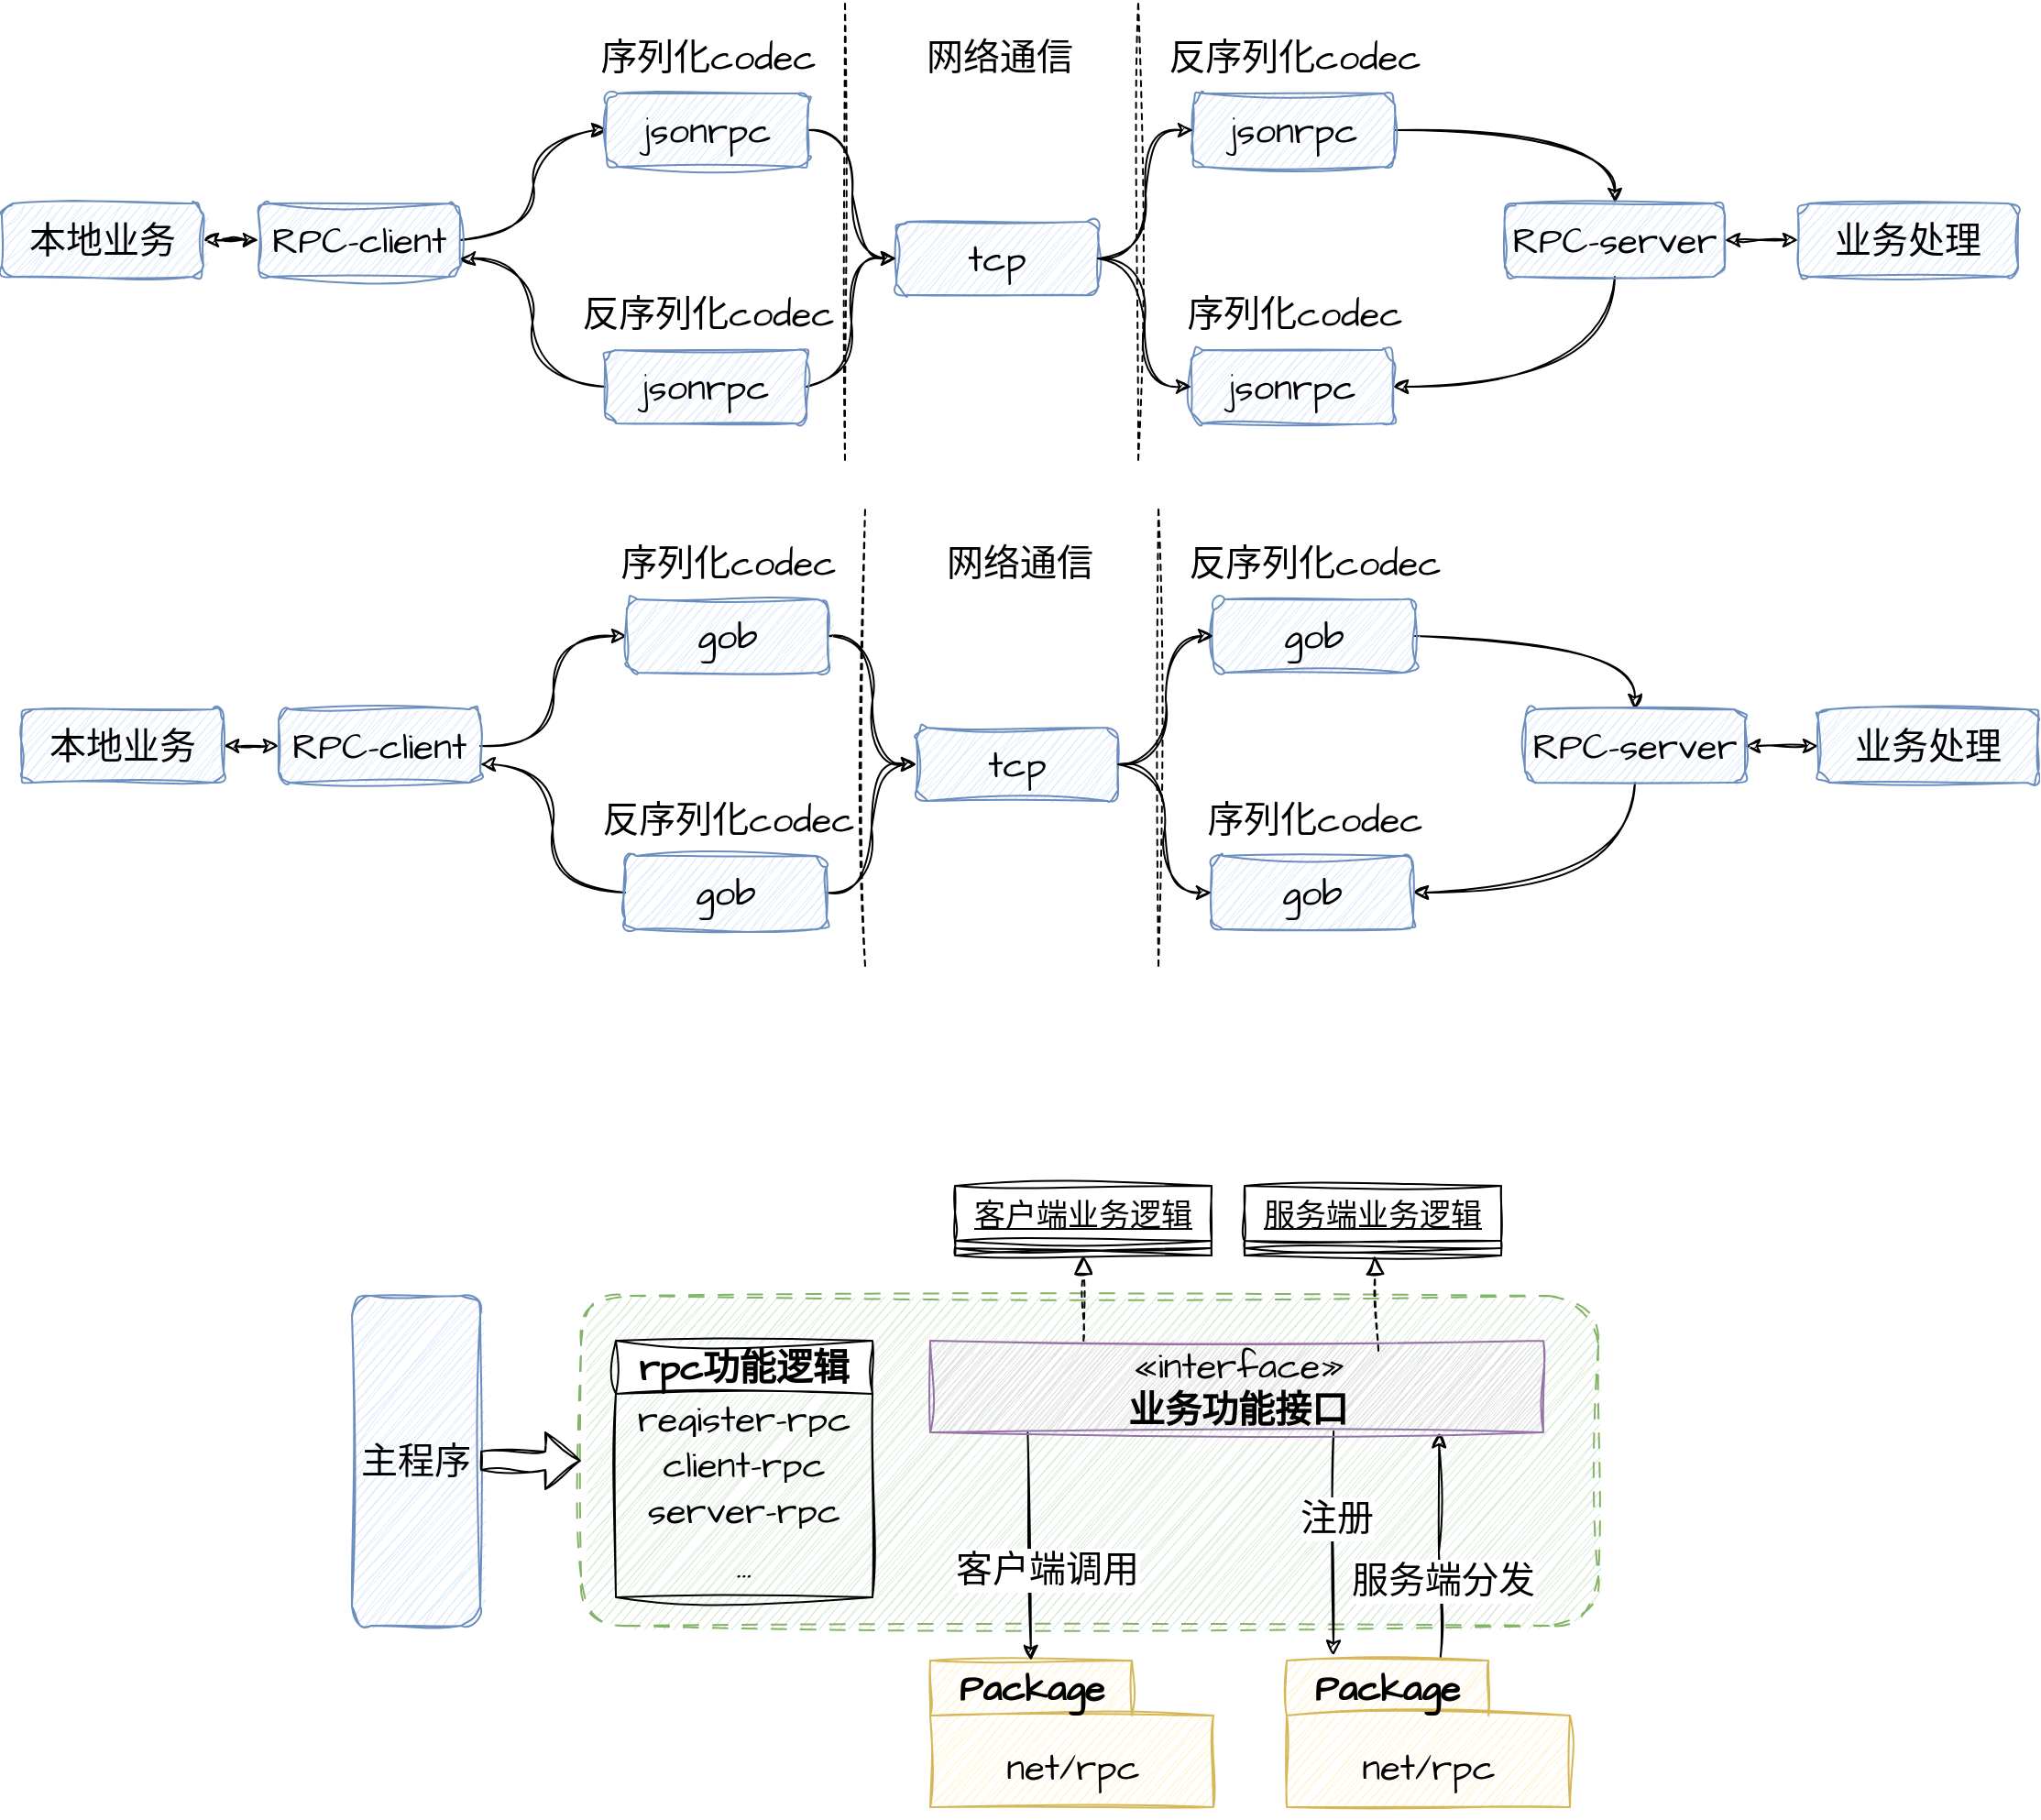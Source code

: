 <mxfile version="21.2.9" type="github">
  <diagram name="第 1 页" id="6WliwGAg-p7XzSmV7Ei2">
    <mxGraphModel dx="954" dy="1916" grid="0" gridSize="10" guides="1" tooltips="1" connect="1" arrows="1" fold="1" page="1" pageScale="1" pageWidth="827" pageHeight="1169" math="0" shadow="0">
      <root>
        <mxCell id="0" />
        <mxCell id="1" parent="0" />
        <mxCell id="FXFVnluip6qXLuJPzOiz-70" value="" style="rounded=1;whiteSpace=wrap;html=1;sketch=1;hachureGap=4;jiggle=2;curveFitting=1;fontFamily=Architects Daughter;fontSource=https%3A%2F%2Ffonts.googleapis.com%2Fcss%3Ffamily%3DArchitects%2BDaughter;fontSize=20;dashed=1;dashPattern=8 8;fillColor=#d5e8d4;strokeColor=#82b366;" vertex="1" parent="1">
          <mxGeometry x="325" y="510" width="555" height="180" as="geometry" />
        </mxCell>
        <mxCell id="FXFVnluip6qXLuJPzOiz-6" style="edgeStyle=orthogonalEdgeStyle;rounded=0;sketch=1;hachureGap=4;jiggle=2;curveFitting=1;orthogonalLoop=1;jettySize=auto;html=1;exitX=1;exitY=0.5;exitDx=0;exitDy=0;entryX=0;entryY=0.5;entryDx=0;entryDy=0;fontFamily=Architects Daughter;fontSource=https%3A%2F%2Ffonts.googleapis.com%2Fcss%3Ffamily%3DArchitects%2BDaughter;fontSize=16;curved=1;" edge="1" parent="1" source="FXFVnluip6qXLuJPzOiz-1" target="FXFVnluip6qXLuJPzOiz-2">
          <mxGeometry relative="1" as="geometry" />
        </mxCell>
        <mxCell id="FXFVnluip6qXLuJPzOiz-32" value="" style="edgeStyle=orthogonalEdgeStyle;rounded=0;sketch=1;hachureGap=4;jiggle=2;curveFitting=1;orthogonalLoop=1;jettySize=auto;html=1;fontFamily=Architects Daughter;fontSource=https%3A%2F%2Ffonts.googleapis.com%2Fcss%3Ffamily%3DArchitects%2BDaughter;fontSize=16;startArrow=classic;startFill=1;" edge="1" parent="1" source="FXFVnluip6qXLuJPzOiz-1" target="FXFVnluip6qXLuJPzOiz-31">
          <mxGeometry relative="1" as="geometry" />
        </mxCell>
        <mxCell id="FXFVnluip6qXLuJPzOiz-1" value="RPC-client" style="rounded=1;whiteSpace=wrap;html=1;sketch=1;hachureGap=4;jiggle=2;curveFitting=1;fontFamily=Architects Daughter;fontSource=https%3A%2F%2Ffonts.googleapis.com%2Fcss%3Ffamily%3DArchitects%2BDaughter;fontSize=20;fillColor=#dae8fc;strokeColor=#6c8ebf;" vertex="1" parent="1">
          <mxGeometry x="160" y="190" width="110" height="40" as="geometry" />
        </mxCell>
        <mxCell id="FXFVnluip6qXLuJPzOiz-7" style="edgeStyle=orthogonalEdgeStyle;rounded=0;sketch=1;hachureGap=4;jiggle=2;curveFitting=1;orthogonalLoop=1;jettySize=auto;html=1;exitX=1;exitY=0.5;exitDx=0;exitDy=0;entryX=0;entryY=0.5;entryDx=0;entryDy=0;fontFamily=Architects Daughter;fontSource=https%3A%2F%2Ffonts.googleapis.com%2Fcss%3Ffamily%3DArchitects%2BDaughter;fontSize=16;curved=1;" edge="1" parent="1" source="FXFVnluip6qXLuJPzOiz-2" target="FXFVnluip6qXLuJPzOiz-5">
          <mxGeometry relative="1" as="geometry" />
        </mxCell>
        <mxCell id="FXFVnluip6qXLuJPzOiz-2" value="gob" style="rounded=1;whiteSpace=wrap;html=1;sketch=1;hachureGap=4;jiggle=2;curveFitting=1;fontFamily=Architects Daughter;fontSource=https%3A%2F%2Ffonts.googleapis.com%2Fcss%3Ffamily%3DArchitects%2BDaughter;fontSize=20;fillColor=#dae8fc;strokeColor=#6c8ebf;" vertex="1" parent="1">
          <mxGeometry x="350" y="130" width="110" height="40" as="geometry" />
        </mxCell>
        <mxCell id="FXFVnluip6qXLuJPzOiz-9" style="edgeStyle=orthogonalEdgeStyle;rounded=0;sketch=1;hachureGap=4;jiggle=2;curveFitting=1;orthogonalLoop=1;jettySize=auto;html=1;exitX=1;exitY=0.5;exitDx=0;exitDy=0;fontFamily=Architects Daughter;fontSource=https%3A%2F%2Ffonts.googleapis.com%2Fcss%3Ffamily%3DArchitects%2BDaughter;fontSize=16;curved=1;" edge="1" parent="1" source="FXFVnluip6qXLuJPzOiz-3" target="FXFVnluip6qXLuJPzOiz-4">
          <mxGeometry relative="1" as="geometry" />
        </mxCell>
        <mxCell id="FXFVnluip6qXLuJPzOiz-3" value="gob" style="rounded=1;whiteSpace=wrap;html=1;sketch=1;hachureGap=4;jiggle=2;curveFitting=1;fontFamily=Architects Daughter;fontSource=https%3A%2F%2Ffonts.googleapis.com%2Fcss%3Ffamily%3DArchitects%2BDaughter;fontSize=20;fillColor=#dae8fc;strokeColor=#6c8ebf;" vertex="1" parent="1">
          <mxGeometry x="670" y="130" width="110" height="40" as="geometry" />
        </mxCell>
        <mxCell id="FXFVnluip6qXLuJPzOiz-25" style="edgeStyle=orthogonalEdgeStyle;rounded=0;sketch=1;hachureGap=4;jiggle=2;curveFitting=1;orthogonalLoop=1;jettySize=auto;html=1;entryX=1;entryY=0.5;entryDx=0;entryDy=0;fontFamily=Architects Daughter;fontSource=https%3A%2F%2Ffonts.googleapis.com%2Fcss%3Ffamily%3DArchitects%2BDaughter;fontSize=16;curved=1;exitX=0.5;exitY=1;exitDx=0;exitDy=0;" edge="1" parent="1" source="FXFVnluip6qXLuJPzOiz-4" target="FXFVnluip6qXLuJPzOiz-22">
          <mxGeometry relative="1" as="geometry" />
        </mxCell>
        <mxCell id="FXFVnluip6qXLuJPzOiz-30" value="" style="edgeStyle=orthogonalEdgeStyle;rounded=0;sketch=1;hachureGap=4;jiggle=2;curveFitting=1;orthogonalLoop=1;jettySize=auto;html=1;fontFamily=Architects Daughter;fontSource=https%3A%2F%2Ffonts.googleapis.com%2Fcss%3Ffamily%3DArchitects%2BDaughter;fontSize=16;startArrow=classic;startFill=1;" edge="1" parent="1" source="FXFVnluip6qXLuJPzOiz-4" target="FXFVnluip6qXLuJPzOiz-29">
          <mxGeometry relative="1" as="geometry" />
        </mxCell>
        <mxCell id="FXFVnluip6qXLuJPzOiz-4" value="RPC-server" style="rounded=1;whiteSpace=wrap;html=1;sketch=1;hachureGap=4;jiggle=2;curveFitting=1;fontFamily=Architects Daughter;fontSource=https%3A%2F%2Ffonts.googleapis.com%2Fcss%3Ffamily%3DArchitects%2BDaughter;fontSize=20;fillColor=#dae8fc;strokeColor=#6c8ebf;" vertex="1" parent="1">
          <mxGeometry x="840" y="190" width="120" height="40" as="geometry" />
        </mxCell>
        <mxCell id="FXFVnluip6qXLuJPzOiz-8" style="edgeStyle=orthogonalEdgeStyle;rounded=0;sketch=1;hachureGap=4;jiggle=2;curveFitting=1;orthogonalLoop=1;jettySize=auto;html=1;exitX=1;exitY=0.5;exitDx=0;exitDy=0;fontFamily=Architects Daughter;fontSource=https%3A%2F%2Ffonts.googleapis.com%2Fcss%3Ffamily%3DArchitects%2BDaughter;fontSize=16;curved=1;entryX=0;entryY=0.5;entryDx=0;entryDy=0;" edge="1" parent="1" source="FXFVnluip6qXLuJPzOiz-5" target="FXFVnluip6qXLuJPzOiz-3">
          <mxGeometry relative="1" as="geometry" />
        </mxCell>
        <mxCell id="FXFVnluip6qXLuJPzOiz-5" value="tcp" style="rounded=1;whiteSpace=wrap;html=1;sketch=1;hachureGap=4;jiggle=2;curveFitting=1;fontFamily=Architects Daughter;fontSource=https%3A%2F%2Ffonts.googleapis.com%2Fcss%3Ffamily%3DArchitects%2BDaughter;fontSize=20;fillColor=#dae8fc;strokeColor=#6c8ebf;" vertex="1" parent="1">
          <mxGeometry x="508" y="200" width="110" height="40" as="geometry" />
        </mxCell>
        <mxCell id="FXFVnluip6qXLuJPzOiz-11" value="序列化codec" style="text;html=1;align=center;verticalAlign=middle;resizable=0;points=[];autosize=1;strokeColor=none;fillColor=none;fontSize=20;fontFamily=Architects Daughter;" vertex="1" parent="1">
          <mxGeometry x="335" y="90" width="140" height="40" as="geometry" />
        </mxCell>
        <mxCell id="FXFVnluip6qXLuJPzOiz-12" value="网络通信" style="text;html=1;align=center;verticalAlign=middle;resizable=0;points=[];autosize=1;strokeColor=none;fillColor=none;fontSize=20;fontFamily=Architects Daughter;" vertex="1" parent="1">
          <mxGeometry x="514" y="90" width="100" height="40" as="geometry" />
        </mxCell>
        <mxCell id="FXFVnluip6qXLuJPzOiz-13" value="反序列化codec" style="text;html=1;align=center;verticalAlign=middle;resizable=0;points=[];autosize=1;strokeColor=none;fillColor=none;fontSize=20;fontFamily=Architects Daughter;" vertex="1" parent="1">
          <mxGeometry x="645" y="90" width="160" height="40" as="geometry" />
        </mxCell>
        <mxCell id="FXFVnluip6qXLuJPzOiz-18" value="" style="endArrow=none;dashed=1;html=1;rounded=0;sketch=1;hachureGap=4;jiggle=2;curveFitting=1;fontFamily=Architects Daughter;fontSource=https%3A%2F%2Ffonts.googleapis.com%2Fcss%3Ffamily%3DArchitects%2BDaughter;fontSize=16;" edge="1" parent="1">
          <mxGeometry width="50" height="50" relative="1" as="geometry">
            <mxPoint x="480" y="330" as="sourcePoint" />
            <mxPoint x="480" y="80" as="targetPoint" />
          </mxGeometry>
        </mxCell>
        <mxCell id="FXFVnluip6qXLuJPzOiz-19" value="" style="endArrow=none;dashed=1;html=1;rounded=0;sketch=1;hachureGap=4;jiggle=2;curveFitting=1;fontFamily=Architects Daughter;fontSource=https%3A%2F%2Ffonts.googleapis.com%2Fcss%3Ffamily%3DArchitects%2BDaughter;fontSize=16;" edge="1" parent="1">
          <mxGeometry width="50" height="50" relative="1" as="geometry">
            <mxPoint x="640" y="330" as="sourcePoint" />
            <mxPoint x="640" y="80" as="targetPoint" />
          </mxGeometry>
        </mxCell>
        <mxCell id="FXFVnluip6qXLuJPzOiz-20" style="edgeStyle=orthogonalEdgeStyle;rounded=0;sketch=1;hachureGap=4;jiggle=2;curveFitting=1;orthogonalLoop=1;jettySize=auto;html=1;exitX=1;exitY=0.5;exitDx=0;exitDy=0;entryX=0;entryY=0.5;entryDx=0;entryDy=0;fontFamily=Architects Daughter;fontSource=https%3A%2F%2Ffonts.googleapis.com%2Fcss%3Ffamily%3DArchitects%2BDaughter;fontSize=16;curved=1;" edge="1" parent="1" source="FXFVnluip6qXLuJPzOiz-21" target="FXFVnluip6qXLuJPzOiz-5">
          <mxGeometry relative="1" as="geometry">
            <mxPoint x="508" y="290.0" as="targetPoint" />
          </mxGeometry>
        </mxCell>
        <mxCell id="FXFVnluip6qXLuJPzOiz-26" style="edgeStyle=orthogonalEdgeStyle;rounded=0;sketch=1;hachureGap=4;jiggle=2;curveFitting=1;orthogonalLoop=1;jettySize=auto;html=1;exitX=0;exitY=0.5;exitDx=0;exitDy=0;entryX=1;entryY=0.75;entryDx=0;entryDy=0;fontFamily=Architects Daughter;fontSource=https%3A%2F%2Ffonts.googleapis.com%2Fcss%3Ffamily%3DArchitects%2BDaughter;fontSize=16;curved=1;" edge="1" parent="1" source="FXFVnluip6qXLuJPzOiz-21" target="FXFVnluip6qXLuJPzOiz-1">
          <mxGeometry relative="1" as="geometry" />
        </mxCell>
        <mxCell id="FXFVnluip6qXLuJPzOiz-21" value="gob" style="rounded=1;whiteSpace=wrap;html=1;sketch=1;hachureGap=4;jiggle=2;curveFitting=1;fontFamily=Architects Daughter;fontSource=https%3A%2F%2Ffonts.googleapis.com%2Fcss%3Ffamily%3DArchitects%2BDaughter;fontSize=20;fillColor=#dae8fc;strokeColor=#6c8ebf;" vertex="1" parent="1">
          <mxGeometry x="349" y="270" width="110" height="40" as="geometry" />
        </mxCell>
        <mxCell id="FXFVnluip6qXLuJPzOiz-22" value="gob" style="rounded=1;whiteSpace=wrap;html=1;sketch=1;hachureGap=4;jiggle=2;curveFitting=1;fontFamily=Architects Daughter;fontSource=https%3A%2F%2Ffonts.googleapis.com%2Fcss%3Ffamily%3DArchitects%2BDaughter;fontSize=20;fillColor=#dae8fc;strokeColor=#6c8ebf;" vertex="1" parent="1">
          <mxGeometry x="669" y="270" width="110" height="40" as="geometry" />
        </mxCell>
        <mxCell id="FXFVnluip6qXLuJPzOiz-23" style="edgeStyle=orthogonalEdgeStyle;rounded=0;sketch=1;hachureGap=4;jiggle=2;curveFitting=1;orthogonalLoop=1;jettySize=auto;html=1;exitX=1;exitY=0.5;exitDx=0;exitDy=0;fontFamily=Architects Daughter;fontSource=https%3A%2F%2Ffonts.googleapis.com%2Fcss%3Ffamily%3DArchitects%2BDaughter;fontSize=16;curved=1;entryX=0;entryY=0.5;entryDx=0;entryDy=0;" edge="1" parent="1" source="FXFVnluip6qXLuJPzOiz-5" target="FXFVnluip6qXLuJPzOiz-22">
          <mxGeometry relative="1" as="geometry">
            <mxPoint x="618.0" y="290.0" as="sourcePoint" />
          </mxGeometry>
        </mxCell>
        <mxCell id="FXFVnluip6qXLuJPzOiz-27" value="反序列化codec" style="text;html=1;align=center;verticalAlign=middle;resizable=0;points=[];autosize=1;strokeColor=none;fillColor=none;fontSize=20;fontFamily=Architects Daughter;" vertex="1" parent="1">
          <mxGeometry x="325" y="230" width="160" height="40" as="geometry" />
        </mxCell>
        <mxCell id="FXFVnluip6qXLuJPzOiz-28" value="序列化codec" style="text;html=1;align=center;verticalAlign=middle;resizable=0;points=[];autosize=1;strokeColor=none;fillColor=none;fontSize=20;fontFamily=Architects Daughter;" vertex="1" parent="1">
          <mxGeometry x="655" y="230" width="140" height="40" as="geometry" />
        </mxCell>
        <mxCell id="FXFVnluip6qXLuJPzOiz-29" value="业务处理" style="rounded=1;whiteSpace=wrap;html=1;sketch=1;hachureGap=4;jiggle=2;curveFitting=1;fontFamily=Architects Daughter;fontSource=https%3A%2F%2Ffonts.googleapis.com%2Fcss%3Ffamily%3DArchitects%2BDaughter;fontSize=20;fillColor=#dae8fc;strokeColor=#6c8ebf;" vertex="1" parent="1">
          <mxGeometry x="1000" y="190" width="120" height="40" as="geometry" />
        </mxCell>
        <mxCell id="FXFVnluip6qXLuJPzOiz-31" value="本地业务" style="rounded=1;whiteSpace=wrap;html=1;sketch=1;hachureGap=4;jiggle=2;curveFitting=1;fontFamily=Architects Daughter;fontSource=https%3A%2F%2Ffonts.googleapis.com%2Fcss%3Ffamily%3DArchitects%2BDaughter;fontSize=20;fillColor=#dae8fc;strokeColor=#6c8ebf;" vertex="1" parent="1">
          <mxGeometry x="20" y="190" width="110" height="40" as="geometry" />
        </mxCell>
        <mxCell id="FXFVnluip6qXLuJPzOiz-33" value="" style="endArrow=block;startArrow=none;endFill=0;startFill=0;endSize=8;html=1;verticalAlign=bottom;dashed=1;labelBackgroundColor=none;rounded=0;sketch=1;hachureGap=4;jiggle=2;curveFitting=1;fontFamily=Architects Daughter;fontSource=https%3A%2F%2Ffonts.googleapis.com%2Fcss%3Ffamily%3DArchitects%2BDaughter;fontSize=16;exitX=0.25;exitY=0;exitDx=0;exitDy=0;" edge="1" parent="1" source="FXFVnluip6qXLuJPzOiz-42" target="FXFVnluip6qXLuJPzOiz-43">
          <mxGeometry width="160" relative="1" as="geometry">
            <mxPoint x="120" y="410" as="sourcePoint" />
            <mxPoint x="601.133" y="500" as="targetPoint" />
          </mxGeometry>
        </mxCell>
        <mxCell id="FXFVnluip6qXLuJPzOiz-64" style="rounded=0;sketch=1;hachureGap=4;jiggle=2;curveFitting=1;orthogonalLoop=1;jettySize=auto;html=1;exitX=0.543;exitY=-0.025;exitDx=0;exitDy=0;exitPerimeter=0;entryX=0.83;entryY=1.003;entryDx=0;entryDy=0;fontFamily=Architects Daughter;fontSource=https%3A%2F%2Ffonts.googleapis.com%2Fcss%3Ffamily%3DArchitects%2BDaughter;fontSize=16;entryPerimeter=0;" edge="1" parent="1" source="FXFVnluip6qXLuJPzOiz-66" target="FXFVnluip6qXLuJPzOiz-42">
          <mxGeometry relative="1" as="geometry">
            <Array as="points">
              <mxPoint x="793" y="650" />
            </Array>
          </mxGeometry>
        </mxCell>
        <mxCell id="FXFVnluip6qXLuJPzOiz-65" value="服务端分发" style="edgeLabel;html=1;align=center;verticalAlign=middle;resizable=0;points=[];fontSize=20;fontFamily=Architects Daughter;" vertex="1" connectable="0" parent="FXFVnluip6qXLuJPzOiz-64">
          <mxGeometry x="0.138" relative="1" as="geometry">
            <mxPoint x="2" y="27" as="offset" />
          </mxGeometry>
        </mxCell>
        <mxCell id="FXFVnluip6qXLuJPzOiz-36" value="Package" style="shape=folder;fontStyle=1;tabWidth=110;tabHeight=30;tabPosition=left;html=1;boundedLbl=1;labelInHeader=1;container=1;collapsible=0;whiteSpace=wrap;sketch=1;hachureGap=4;jiggle=2;curveFitting=1;fontFamily=Architects Daughter;fontSource=https%3A%2F%2Ffonts.googleapis.com%2Fcss%3Ffamily%3DArchitects%2BDaughter;fontSize=20;fillColor=#fff2cc;strokeColor=#d6b656;" vertex="1" parent="1">
          <mxGeometry x="515.5" y="709" width="154.5" height="80" as="geometry" />
        </mxCell>
        <mxCell id="FXFVnluip6qXLuJPzOiz-37" value="net/rpc" style="html=1;strokeColor=none;resizeWidth=1;resizeHeight=1;fillColor=none;part=1;connectable=0;allowArrows=0;deletable=0;whiteSpace=wrap;sketch=1;hachureGap=4;jiggle=2;curveFitting=1;fontFamily=Architects Daughter;fontSource=https%3A%2F%2Ffonts.googleapis.com%2Fcss%3Ffamily%3DArchitects%2BDaughter;fontSize=20;" vertex="1" parent="FXFVnluip6qXLuJPzOiz-36">
          <mxGeometry width="154.5" height="56" relative="1" as="geometry">
            <mxPoint y="30" as="offset" />
          </mxGeometry>
        </mxCell>
        <mxCell id="FXFVnluip6qXLuJPzOiz-59" style="rounded=0;sketch=1;hachureGap=4;jiggle=2;curveFitting=1;orthogonalLoop=1;jettySize=auto;html=1;exitX=0.658;exitY=0.987;exitDx=0;exitDy=0;fontFamily=Architects Daughter;fontSource=https%3A%2F%2Ffonts.googleapis.com%2Fcss%3Ffamily%3DArchitects%2BDaughter;fontSize=16;entryX=0.165;entryY=-0.035;entryDx=0;entryDy=0;entryPerimeter=0;exitPerimeter=0;" edge="1" parent="1" source="FXFVnluip6qXLuJPzOiz-42" target="FXFVnluip6qXLuJPzOiz-66">
          <mxGeometry relative="1" as="geometry">
            <mxPoint x="558" y="680" as="targetPoint" />
          </mxGeometry>
        </mxCell>
        <mxCell id="FXFVnluip6qXLuJPzOiz-60" value="注册" style="edgeLabel;html=1;align=center;verticalAlign=middle;resizable=0;points=[];fontSize=20;fontFamily=Architects Daughter;" vertex="1" connectable="0" parent="FXFVnluip6qXLuJPzOiz-59">
          <mxGeometry x="-0.229" y="1" relative="1" as="geometry">
            <mxPoint as="offset" />
          </mxGeometry>
        </mxCell>
        <mxCell id="FXFVnluip6qXLuJPzOiz-61" style="rounded=0;sketch=1;hachureGap=4;jiggle=2;curveFitting=1;orthogonalLoop=1;jettySize=auto;html=1;entryX=0;entryY=0;entryDx=55;entryDy=0;entryPerimeter=0;fontFamily=Architects Daughter;fontSource=https%3A%2F%2Ffonts.googleapis.com%2Fcss%3Ffamily%3DArchitects%2BDaughter;fontSize=16;exitX=0.159;exitY=1.003;exitDx=0;exitDy=0;exitPerimeter=0;" edge="1" parent="1" source="FXFVnluip6qXLuJPzOiz-42" target="FXFVnluip6qXLuJPzOiz-36">
          <mxGeometry relative="1" as="geometry" />
        </mxCell>
        <mxCell id="FXFVnluip6qXLuJPzOiz-62" value="客户端调用" style="edgeLabel;html=1;align=center;verticalAlign=middle;resizable=0;points=[];fontSize=20;fontFamily=Architects Daughter;" vertex="1" connectable="0" parent="FXFVnluip6qXLuJPzOiz-61">
          <mxGeometry x="-0.263" y="1" relative="1" as="geometry">
            <mxPoint x="8" y="28" as="offset" />
          </mxGeometry>
        </mxCell>
        <mxCell id="FXFVnluip6qXLuJPzOiz-42" value="«interface»&lt;br&gt;&lt;b&gt;业务功能接口&lt;/b&gt;" style="html=1;whiteSpace=wrap;sketch=1;hachureGap=4;jiggle=2;curveFitting=1;fontFamily=Architects Daughter;fontSource=https%3A%2F%2Ffonts.googleapis.com%2Fcss%3Ffamily%3DArchitects%2BDaughter;fontSize=20;fillColor=#e1d5e7;strokeColor=#9673a6;" vertex="1" parent="1">
          <mxGeometry x="515.5" y="534.5" width="334.5" height="50" as="geometry" />
        </mxCell>
        <mxCell id="FXFVnluip6qXLuJPzOiz-43" value="客户端业务逻辑" style="swimlane;fontStyle=4;align=center;verticalAlign=top;childLayout=stackLayout;horizontal=1;startSize=30;horizontalStack=0;resizeParent=1;resizeParentMax=0;resizeLast=0;collapsible=0;marginBottom=0;html=1;whiteSpace=wrap;sketch=1;hachureGap=4;jiggle=2;curveFitting=1;fontFamily=Architects Daughter;fontSource=https%3A%2F%2Ffonts.googleapis.com%2Fcss%3Ffamily%3DArchitects%2BDaughter;fontSize=17;" vertex="1" parent="1">
          <mxGeometry x="529" y="450" width="140" height="38" as="geometry" />
        </mxCell>
        <mxCell id="FXFVnluip6qXLuJPzOiz-45" value="" style="line;strokeWidth=1;fillColor=none;align=left;verticalAlign=middle;spacingTop=-1;spacingLeft=3;spacingRight=3;rotatable=0;labelPosition=right;points=[];portConstraint=eastwest;sketch=1;hachureGap=4;jiggle=2;curveFitting=1;fontFamily=Architects Daughter;fontSource=https%3A%2F%2Ffonts.googleapis.com%2Fcss%3Ffamily%3DArchitects%2BDaughter;fontSize=20;" vertex="1" parent="FXFVnluip6qXLuJPzOiz-43">
          <mxGeometry y="30" width="140" height="8" as="geometry" />
        </mxCell>
        <mxCell id="FXFVnluip6qXLuJPzOiz-49" value="服务端业务逻辑" style="swimlane;fontStyle=4;align=center;verticalAlign=top;childLayout=stackLayout;horizontal=1;startSize=30;horizontalStack=0;resizeParent=1;resizeParentMax=0;resizeLast=0;collapsible=0;marginBottom=0;html=1;whiteSpace=wrap;sketch=1;hachureGap=4;jiggle=2;curveFitting=1;fontFamily=Architects Daughter;fontSource=https%3A%2F%2Ffonts.googleapis.com%2Fcss%3Ffamily%3DArchitects%2BDaughter;fontSize=17;" vertex="1" parent="1">
          <mxGeometry x="687" y="450" width="140" height="38" as="geometry" />
        </mxCell>
        <mxCell id="FXFVnluip6qXLuJPzOiz-50" value="" style="line;strokeWidth=1;fillColor=none;align=left;verticalAlign=middle;spacingTop=-1;spacingLeft=3;spacingRight=3;rotatable=0;labelPosition=right;points=[];portConstraint=eastwest;sketch=1;hachureGap=4;jiggle=2;curveFitting=1;fontFamily=Architects Daughter;fontSource=https%3A%2F%2Ffonts.googleapis.com%2Fcss%3Ffamily%3DArchitects%2BDaughter;fontSize=20;" vertex="1" parent="FXFVnluip6qXLuJPzOiz-49">
          <mxGeometry y="30" width="140" height="8" as="geometry" />
        </mxCell>
        <mxCell id="FXFVnluip6qXLuJPzOiz-51" value="" style="endArrow=block;startArrow=none;endFill=0;startFill=0;endSize=8;html=1;verticalAlign=bottom;dashed=1;labelBackgroundColor=none;rounded=0;sketch=1;hachureGap=4;jiggle=2;curveFitting=1;fontFamily=Architects Daughter;fontSource=https%3A%2F%2Ffonts.googleapis.com%2Fcss%3Ffamily%3DArchitects%2BDaughter;fontSize=16;exitX=0.731;exitY=0.11;exitDx=0;exitDy=0;exitPerimeter=0;" edge="1" parent="1" source="FXFVnluip6qXLuJPzOiz-42" target="FXFVnluip6qXLuJPzOiz-49">
          <mxGeometry width="160" relative="1" as="geometry">
            <mxPoint x="611" y="545" as="sourcePoint" />
            <mxPoint x="609" y="498" as="targetPoint" />
          </mxGeometry>
        </mxCell>
        <mxCell id="FXFVnluip6qXLuJPzOiz-52" value="主程序" style="rounded=1;whiteSpace=wrap;html=1;sketch=1;hachureGap=4;jiggle=2;curveFitting=1;fontFamily=Architects Daughter;fontSource=https%3A%2F%2Ffonts.googleapis.com%2Fcss%3Ffamily%3DArchitects%2BDaughter;fontSize=20;fillColor=#dae8fc;strokeColor=#6c8ebf;" vertex="1" parent="1">
          <mxGeometry x="200" y="510" width="70" height="180" as="geometry" />
        </mxCell>
        <mxCell id="FXFVnluip6qXLuJPzOiz-53" value="rpc功能逻辑" style="swimlane;fontStyle=1;align=center;verticalAlign=middle;childLayout=stackLayout;horizontal=1;startSize=29;horizontalStack=0;resizeParent=1;resizeParentMax=0;resizeLast=0;collapsible=0;marginBottom=0;html=1;whiteSpace=wrap;sketch=1;hachureGap=4;jiggle=2;curveFitting=1;fontFamily=Architects Daughter;fontSource=https%3A%2F%2Ffonts.googleapis.com%2Fcss%3Ffamily%3DArchitects%2BDaughter;fontSize=20;" vertex="1" parent="1">
          <mxGeometry x="344" y="534.5" width="140" height="140" as="geometry" />
        </mxCell>
        <mxCell id="FXFVnluip6qXLuJPzOiz-54" value="register-rpc" style="text;html=1;strokeColor=none;fillColor=none;align=center;verticalAlign=middle;spacingLeft=4;spacingRight=4;overflow=hidden;rotatable=0;points=[[0,0.5],[1,0.5]];portConstraint=eastwest;whiteSpace=wrap;fontSize=20;fontFamily=Architects Daughter;" vertex="1" parent="FXFVnluip6qXLuJPzOiz-53">
          <mxGeometry y="29" width="140" height="25" as="geometry" />
        </mxCell>
        <mxCell id="FXFVnluip6qXLuJPzOiz-58" value="client-rpc" style="text;html=1;strokeColor=none;fillColor=none;align=center;verticalAlign=middle;spacingLeft=4;spacingRight=4;overflow=hidden;rotatable=0;points=[[0,0.5],[1,0.5]];portConstraint=eastwest;whiteSpace=wrap;fontSize=20;fontFamily=Architects Daughter;" vertex="1" parent="FXFVnluip6qXLuJPzOiz-53">
          <mxGeometry y="54" width="140" height="25" as="geometry" />
        </mxCell>
        <mxCell id="FXFVnluip6qXLuJPzOiz-63" value="server-rpc" style="text;html=1;strokeColor=none;fillColor=none;align=center;verticalAlign=middle;spacingLeft=4;spacingRight=4;overflow=hidden;rotatable=0;points=[[0,0.5],[1,0.5]];portConstraint=eastwest;whiteSpace=wrap;fontSize=20;fontFamily=Architects Daughter;" vertex="1" parent="FXFVnluip6qXLuJPzOiz-53">
          <mxGeometry y="79" width="140" height="25" as="geometry" />
        </mxCell>
        <mxCell id="FXFVnluip6qXLuJPzOiz-56" value="..." style="text;html=1;strokeColor=none;fillColor=none;align=center;verticalAlign=middle;spacingLeft=4;spacingRight=4;overflow=hidden;rotatable=0;points=[[0,0.5],[1,0.5]];portConstraint=eastwest;whiteSpace=wrap;fontSize=20;fontFamily=Architects Daughter;" vertex="1" parent="FXFVnluip6qXLuJPzOiz-53">
          <mxGeometry y="104" width="140" height="36" as="geometry" />
        </mxCell>
        <mxCell id="FXFVnluip6qXLuJPzOiz-66" value="Package" style="shape=folder;fontStyle=1;tabWidth=110;tabHeight=30;tabPosition=left;html=1;boundedLbl=1;labelInHeader=1;container=1;collapsible=0;whiteSpace=wrap;sketch=1;hachureGap=4;jiggle=2;curveFitting=1;fontFamily=Architects Daughter;fontSource=https%3A%2F%2Ffonts.googleapis.com%2Fcss%3Ffamily%3DArchitects%2BDaughter;fontSize=20;fillColor=#fff2cc;strokeColor=#d6b656;" vertex="1" parent="1">
          <mxGeometry x="710" y="709" width="154.5" height="80" as="geometry" />
        </mxCell>
        <mxCell id="FXFVnluip6qXLuJPzOiz-67" value="net/rpc" style="html=1;strokeColor=none;resizeWidth=1;resizeHeight=1;fillColor=none;part=1;connectable=0;allowArrows=0;deletable=0;whiteSpace=wrap;sketch=1;hachureGap=4;jiggle=2;curveFitting=1;fontFamily=Architects Daughter;fontSource=https%3A%2F%2Ffonts.googleapis.com%2Fcss%3Ffamily%3DArchitects%2BDaughter;fontSize=20;" vertex="1" parent="FXFVnluip6qXLuJPzOiz-66">
          <mxGeometry width="154.5" height="56" relative="1" as="geometry">
            <mxPoint y="30" as="offset" />
          </mxGeometry>
        </mxCell>
        <mxCell id="FXFVnluip6qXLuJPzOiz-72" value="" style="shape=flexArrow;endArrow=classic;html=1;rounded=0;sketch=1;hachureGap=4;jiggle=2;curveFitting=1;fontFamily=Architects Daughter;fontSource=https%3A%2F%2Ffonts.googleapis.com%2Fcss%3Ffamily%3DArchitects%2BDaughter;fontSize=16;exitX=1;exitY=0.5;exitDx=0;exitDy=0;entryX=0;entryY=0.5;entryDx=0;entryDy=0;" edge="1" parent="1" source="FXFVnluip6qXLuJPzOiz-52" target="FXFVnluip6qXLuJPzOiz-70">
          <mxGeometry width="50" height="50" relative="1" as="geometry">
            <mxPoint x="230" y="800" as="sourcePoint" />
            <mxPoint x="280" y="750" as="targetPoint" />
          </mxGeometry>
        </mxCell>
        <mxCell id="FXFVnluip6qXLuJPzOiz-73" style="edgeStyle=orthogonalEdgeStyle;rounded=0;sketch=1;hachureGap=4;jiggle=2;curveFitting=1;orthogonalLoop=1;jettySize=auto;html=1;exitX=1;exitY=0.5;exitDx=0;exitDy=0;entryX=0;entryY=0.5;entryDx=0;entryDy=0;fontFamily=Architects Daughter;fontSource=https%3A%2F%2Ffonts.googleapis.com%2Fcss%3Ffamily%3DArchitects%2BDaughter;fontSize=16;curved=1;" edge="1" parent="1" source="FXFVnluip6qXLuJPzOiz-75" target="FXFVnluip6qXLuJPzOiz-77">
          <mxGeometry relative="1" as="geometry" />
        </mxCell>
        <mxCell id="FXFVnluip6qXLuJPzOiz-74" value="" style="edgeStyle=orthogonalEdgeStyle;rounded=0;sketch=1;hachureGap=4;jiggle=2;curveFitting=1;orthogonalLoop=1;jettySize=auto;html=1;fontFamily=Architects Daughter;fontSource=https%3A%2F%2Ffonts.googleapis.com%2Fcss%3Ffamily%3DArchitects%2BDaughter;fontSize=16;startArrow=classic;startFill=1;" edge="1" parent="1" source="FXFVnluip6qXLuJPzOiz-75" target="FXFVnluip6qXLuJPzOiz-98">
          <mxGeometry relative="1" as="geometry" />
        </mxCell>
        <mxCell id="FXFVnluip6qXLuJPzOiz-75" value="RPC-client" style="rounded=1;whiteSpace=wrap;html=1;sketch=1;hachureGap=4;jiggle=2;curveFitting=1;fontFamily=Architects Daughter;fontSource=https%3A%2F%2Ffonts.googleapis.com%2Fcss%3Ffamily%3DArchitects%2BDaughter;fontSize=20;fillColor=#dae8fc;strokeColor=#6c8ebf;" vertex="1" parent="1">
          <mxGeometry x="149" y="-86" width="110" height="40" as="geometry" />
        </mxCell>
        <mxCell id="FXFVnluip6qXLuJPzOiz-76" style="edgeStyle=orthogonalEdgeStyle;rounded=0;sketch=1;hachureGap=4;jiggle=2;curveFitting=1;orthogonalLoop=1;jettySize=auto;html=1;exitX=1;exitY=0.5;exitDx=0;exitDy=0;entryX=0;entryY=0.5;entryDx=0;entryDy=0;fontFamily=Architects Daughter;fontSource=https%3A%2F%2Ffonts.googleapis.com%2Fcss%3Ffamily%3DArchitects%2BDaughter;fontSize=16;curved=1;" edge="1" parent="1" source="FXFVnluip6qXLuJPzOiz-77" target="FXFVnluip6qXLuJPzOiz-84">
          <mxGeometry relative="1" as="geometry" />
        </mxCell>
        <mxCell id="FXFVnluip6qXLuJPzOiz-77" value="jsonrpc" style="rounded=1;whiteSpace=wrap;html=1;sketch=1;hachureGap=4;jiggle=2;curveFitting=1;fontFamily=Architects Daughter;fontSource=https%3A%2F%2Ffonts.googleapis.com%2Fcss%3Ffamily%3DArchitects%2BDaughter;fontSize=20;fillColor=#dae8fc;strokeColor=#6c8ebf;" vertex="1" parent="1">
          <mxGeometry x="339" y="-146" width="110" height="40" as="geometry" />
        </mxCell>
        <mxCell id="FXFVnluip6qXLuJPzOiz-78" style="edgeStyle=orthogonalEdgeStyle;rounded=0;sketch=1;hachureGap=4;jiggle=2;curveFitting=1;orthogonalLoop=1;jettySize=auto;html=1;exitX=1;exitY=0.5;exitDx=0;exitDy=0;fontFamily=Architects Daughter;fontSource=https%3A%2F%2Ffonts.googleapis.com%2Fcss%3Ffamily%3DArchitects%2BDaughter;fontSize=16;curved=1;" edge="1" parent="1" source="FXFVnluip6qXLuJPzOiz-79" target="FXFVnluip6qXLuJPzOiz-82">
          <mxGeometry relative="1" as="geometry" />
        </mxCell>
        <mxCell id="FXFVnluip6qXLuJPzOiz-79" value="jsonrpc" style="rounded=1;whiteSpace=wrap;html=1;sketch=1;hachureGap=4;jiggle=2;curveFitting=1;fontFamily=Architects Daughter;fontSource=https%3A%2F%2Ffonts.googleapis.com%2Fcss%3Ffamily%3DArchitects%2BDaughter;fontSize=20;fillColor=#dae8fc;strokeColor=#6c8ebf;" vertex="1" parent="1">
          <mxGeometry x="659" y="-146" width="110" height="40" as="geometry" />
        </mxCell>
        <mxCell id="FXFVnluip6qXLuJPzOiz-80" style="edgeStyle=orthogonalEdgeStyle;rounded=0;sketch=1;hachureGap=4;jiggle=2;curveFitting=1;orthogonalLoop=1;jettySize=auto;html=1;entryX=1;entryY=0.5;entryDx=0;entryDy=0;fontFamily=Architects Daughter;fontSource=https%3A%2F%2Ffonts.googleapis.com%2Fcss%3Ffamily%3DArchitects%2BDaughter;fontSize=16;curved=1;exitX=0.5;exitY=1;exitDx=0;exitDy=0;" edge="1" parent="1" source="FXFVnluip6qXLuJPzOiz-82" target="FXFVnluip6qXLuJPzOiz-93">
          <mxGeometry relative="1" as="geometry" />
        </mxCell>
        <mxCell id="FXFVnluip6qXLuJPzOiz-81" value="" style="edgeStyle=orthogonalEdgeStyle;rounded=0;sketch=1;hachureGap=4;jiggle=2;curveFitting=1;orthogonalLoop=1;jettySize=auto;html=1;fontFamily=Architects Daughter;fontSource=https%3A%2F%2Ffonts.googleapis.com%2Fcss%3Ffamily%3DArchitects%2BDaughter;fontSize=16;startArrow=classic;startFill=1;" edge="1" parent="1" source="FXFVnluip6qXLuJPzOiz-82" target="FXFVnluip6qXLuJPzOiz-97">
          <mxGeometry relative="1" as="geometry" />
        </mxCell>
        <mxCell id="FXFVnluip6qXLuJPzOiz-82" value="RPC-server" style="rounded=1;whiteSpace=wrap;html=1;sketch=1;hachureGap=4;jiggle=2;curveFitting=1;fontFamily=Architects Daughter;fontSource=https%3A%2F%2Ffonts.googleapis.com%2Fcss%3Ffamily%3DArchitects%2BDaughter;fontSize=20;fillColor=#dae8fc;strokeColor=#6c8ebf;" vertex="1" parent="1">
          <mxGeometry x="829" y="-86" width="120" height="40" as="geometry" />
        </mxCell>
        <mxCell id="FXFVnluip6qXLuJPzOiz-83" style="edgeStyle=orthogonalEdgeStyle;rounded=0;sketch=1;hachureGap=4;jiggle=2;curveFitting=1;orthogonalLoop=1;jettySize=auto;html=1;exitX=1;exitY=0.5;exitDx=0;exitDy=0;fontFamily=Architects Daughter;fontSource=https%3A%2F%2Ffonts.googleapis.com%2Fcss%3Ffamily%3DArchitects%2BDaughter;fontSize=16;curved=1;entryX=0;entryY=0.5;entryDx=0;entryDy=0;" edge="1" parent="1" source="FXFVnluip6qXLuJPzOiz-84" target="FXFVnluip6qXLuJPzOiz-79">
          <mxGeometry relative="1" as="geometry" />
        </mxCell>
        <mxCell id="FXFVnluip6qXLuJPzOiz-84" value="tcp" style="rounded=1;whiteSpace=wrap;html=1;sketch=1;hachureGap=4;jiggle=2;curveFitting=1;fontFamily=Architects Daughter;fontSource=https%3A%2F%2Ffonts.googleapis.com%2Fcss%3Ffamily%3DArchitects%2BDaughter;fontSize=20;fillColor=#dae8fc;strokeColor=#6c8ebf;" vertex="1" parent="1">
          <mxGeometry x="497" y="-76" width="110" height="40" as="geometry" />
        </mxCell>
        <mxCell id="FXFVnluip6qXLuJPzOiz-85" value="序列化codec" style="text;html=1;align=center;verticalAlign=middle;resizable=0;points=[];autosize=1;strokeColor=none;fillColor=none;fontSize=20;fontFamily=Architects Daughter;" vertex="1" parent="1">
          <mxGeometry x="324" y="-186" width="140" height="40" as="geometry" />
        </mxCell>
        <mxCell id="FXFVnluip6qXLuJPzOiz-86" value="网络通信" style="text;html=1;align=center;verticalAlign=middle;resizable=0;points=[];autosize=1;strokeColor=none;fillColor=none;fontSize=20;fontFamily=Architects Daughter;" vertex="1" parent="1">
          <mxGeometry x="503" y="-186" width="100" height="40" as="geometry" />
        </mxCell>
        <mxCell id="FXFVnluip6qXLuJPzOiz-87" value="反序列化codec" style="text;html=1;align=center;verticalAlign=middle;resizable=0;points=[];autosize=1;strokeColor=none;fillColor=none;fontSize=20;fontFamily=Architects Daughter;" vertex="1" parent="1">
          <mxGeometry x="634" y="-186" width="160" height="40" as="geometry" />
        </mxCell>
        <mxCell id="FXFVnluip6qXLuJPzOiz-88" value="" style="endArrow=none;dashed=1;html=1;rounded=0;sketch=1;hachureGap=4;jiggle=2;curveFitting=1;fontFamily=Architects Daughter;fontSource=https%3A%2F%2Ffonts.googleapis.com%2Fcss%3Ffamily%3DArchitects%2BDaughter;fontSize=16;" edge="1" parent="1">
          <mxGeometry width="50" height="50" relative="1" as="geometry">
            <mxPoint x="469" y="54" as="sourcePoint" />
            <mxPoint x="469" y="-196" as="targetPoint" />
          </mxGeometry>
        </mxCell>
        <mxCell id="FXFVnluip6qXLuJPzOiz-89" value="" style="endArrow=none;dashed=1;html=1;rounded=0;sketch=1;hachureGap=4;jiggle=2;curveFitting=1;fontFamily=Architects Daughter;fontSource=https%3A%2F%2Ffonts.googleapis.com%2Fcss%3Ffamily%3DArchitects%2BDaughter;fontSize=16;" edge="1" parent="1">
          <mxGeometry width="50" height="50" relative="1" as="geometry">
            <mxPoint x="629" y="54" as="sourcePoint" />
            <mxPoint x="629" y="-196" as="targetPoint" />
          </mxGeometry>
        </mxCell>
        <mxCell id="FXFVnluip6qXLuJPzOiz-90" style="edgeStyle=orthogonalEdgeStyle;rounded=0;sketch=1;hachureGap=4;jiggle=2;curveFitting=1;orthogonalLoop=1;jettySize=auto;html=1;exitX=1;exitY=0.5;exitDx=0;exitDy=0;entryX=0;entryY=0.5;entryDx=0;entryDy=0;fontFamily=Architects Daughter;fontSource=https%3A%2F%2Ffonts.googleapis.com%2Fcss%3Ffamily%3DArchitects%2BDaughter;fontSize=16;curved=1;" edge="1" parent="1" source="FXFVnluip6qXLuJPzOiz-92" target="FXFVnluip6qXLuJPzOiz-84">
          <mxGeometry relative="1" as="geometry">
            <mxPoint x="497" y="14.0" as="targetPoint" />
          </mxGeometry>
        </mxCell>
        <mxCell id="FXFVnluip6qXLuJPzOiz-91" style="edgeStyle=orthogonalEdgeStyle;rounded=0;sketch=1;hachureGap=4;jiggle=2;curveFitting=1;orthogonalLoop=1;jettySize=auto;html=1;exitX=0;exitY=0.5;exitDx=0;exitDy=0;entryX=1;entryY=0.75;entryDx=0;entryDy=0;fontFamily=Architects Daughter;fontSource=https%3A%2F%2Ffonts.googleapis.com%2Fcss%3Ffamily%3DArchitects%2BDaughter;fontSize=16;curved=1;" edge="1" parent="1" source="FXFVnluip6qXLuJPzOiz-92" target="FXFVnluip6qXLuJPzOiz-75">
          <mxGeometry relative="1" as="geometry" />
        </mxCell>
        <mxCell id="FXFVnluip6qXLuJPzOiz-92" value="jsonrpc" style="rounded=1;whiteSpace=wrap;html=1;sketch=1;hachureGap=4;jiggle=2;curveFitting=1;fontFamily=Architects Daughter;fontSource=https%3A%2F%2Ffonts.googleapis.com%2Fcss%3Ffamily%3DArchitects%2BDaughter;fontSize=20;fillColor=#dae8fc;strokeColor=#6c8ebf;" vertex="1" parent="1">
          <mxGeometry x="338" y="-6" width="110" height="40" as="geometry" />
        </mxCell>
        <mxCell id="FXFVnluip6qXLuJPzOiz-93" value="jsonrpc" style="rounded=1;whiteSpace=wrap;html=1;sketch=1;hachureGap=4;jiggle=2;curveFitting=1;fontFamily=Architects Daughter;fontSource=https%3A%2F%2Ffonts.googleapis.com%2Fcss%3Ffamily%3DArchitects%2BDaughter;fontSize=20;fillColor=#dae8fc;strokeColor=#6c8ebf;" vertex="1" parent="1">
          <mxGeometry x="658" y="-6" width="110" height="40" as="geometry" />
        </mxCell>
        <mxCell id="FXFVnluip6qXLuJPzOiz-94" style="edgeStyle=orthogonalEdgeStyle;rounded=0;sketch=1;hachureGap=4;jiggle=2;curveFitting=1;orthogonalLoop=1;jettySize=auto;html=1;exitX=1;exitY=0.5;exitDx=0;exitDy=0;fontFamily=Architects Daughter;fontSource=https%3A%2F%2Ffonts.googleapis.com%2Fcss%3Ffamily%3DArchitects%2BDaughter;fontSize=16;curved=1;entryX=0;entryY=0.5;entryDx=0;entryDy=0;" edge="1" parent="1" source="FXFVnluip6qXLuJPzOiz-84" target="FXFVnluip6qXLuJPzOiz-93">
          <mxGeometry relative="1" as="geometry">
            <mxPoint x="607.0" y="14.0" as="sourcePoint" />
          </mxGeometry>
        </mxCell>
        <mxCell id="FXFVnluip6qXLuJPzOiz-95" value="反序列化codec" style="text;html=1;align=center;verticalAlign=middle;resizable=0;points=[];autosize=1;strokeColor=none;fillColor=none;fontSize=20;fontFamily=Architects Daughter;" vertex="1" parent="1">
          <mxGeometry x="314" y="-46" width="160" height="40" as="geometry" />
        </mxCell>
        <mxCell id="FXFVnluip6qXLuJPzOiz-96" value="序列化codec" style="text;html=1;align=center;verticalAlign=middle;resizable=0;points=[];autosize=1;strokeColor=none;fillColor=none;fontSize=20;fontFamily=Architects Daughter;" vertex="1" parent="1">
          <mxGeometry x="644" y="-46" width="140" height="40" as="geometry" />
        </mxCell>
        <mxCell id="FXFVnluip6qXLuJPzOiz-97" value="业务处理" style="rounded=1;whiteSpace=wrap;html=1;sketch=1;hachureGap=4;jiggle=2;curveFitting=1;fontFamily=Architects Daughter;fontSource=https%3A%2F%2Ffonts.googleapis.com%2Fcss%3Ffamily%3DArchitects%2BDaughter;fontSize=20;fillColor=#dae8fc;strokeColor=#6c8ebf;" vertex="1" parent="1">
          <mxGeometry x="989" y="-86" width="120" height="40" as="geometry" />
        </mxCell>
        <mxCell id="FXFVnluip6qXLuJPzOiz-98" value="本地业务" style="rounded=1;whiteSpace=wrap;html=1;sketch=1;hachureGap=4;jiggle=2;curveFitting=1;fontFamily=Architects Daughter;fontSource=https%3A%2F%2Ffonts.googleapis.com%2Fcss%3Ffamily%3DArchitects%2BDaughter;fontSize=20;fillColor=#dae8fc;strokeColor=#6c8ebf;" vertex="1" parent="1">
          <mxGeometry x="9" y="-86" width="110" height="40" as="geometry" />
        </mxCell>
      </root>
    </mxGraphModel>
  </diagram>
</mxfile>
